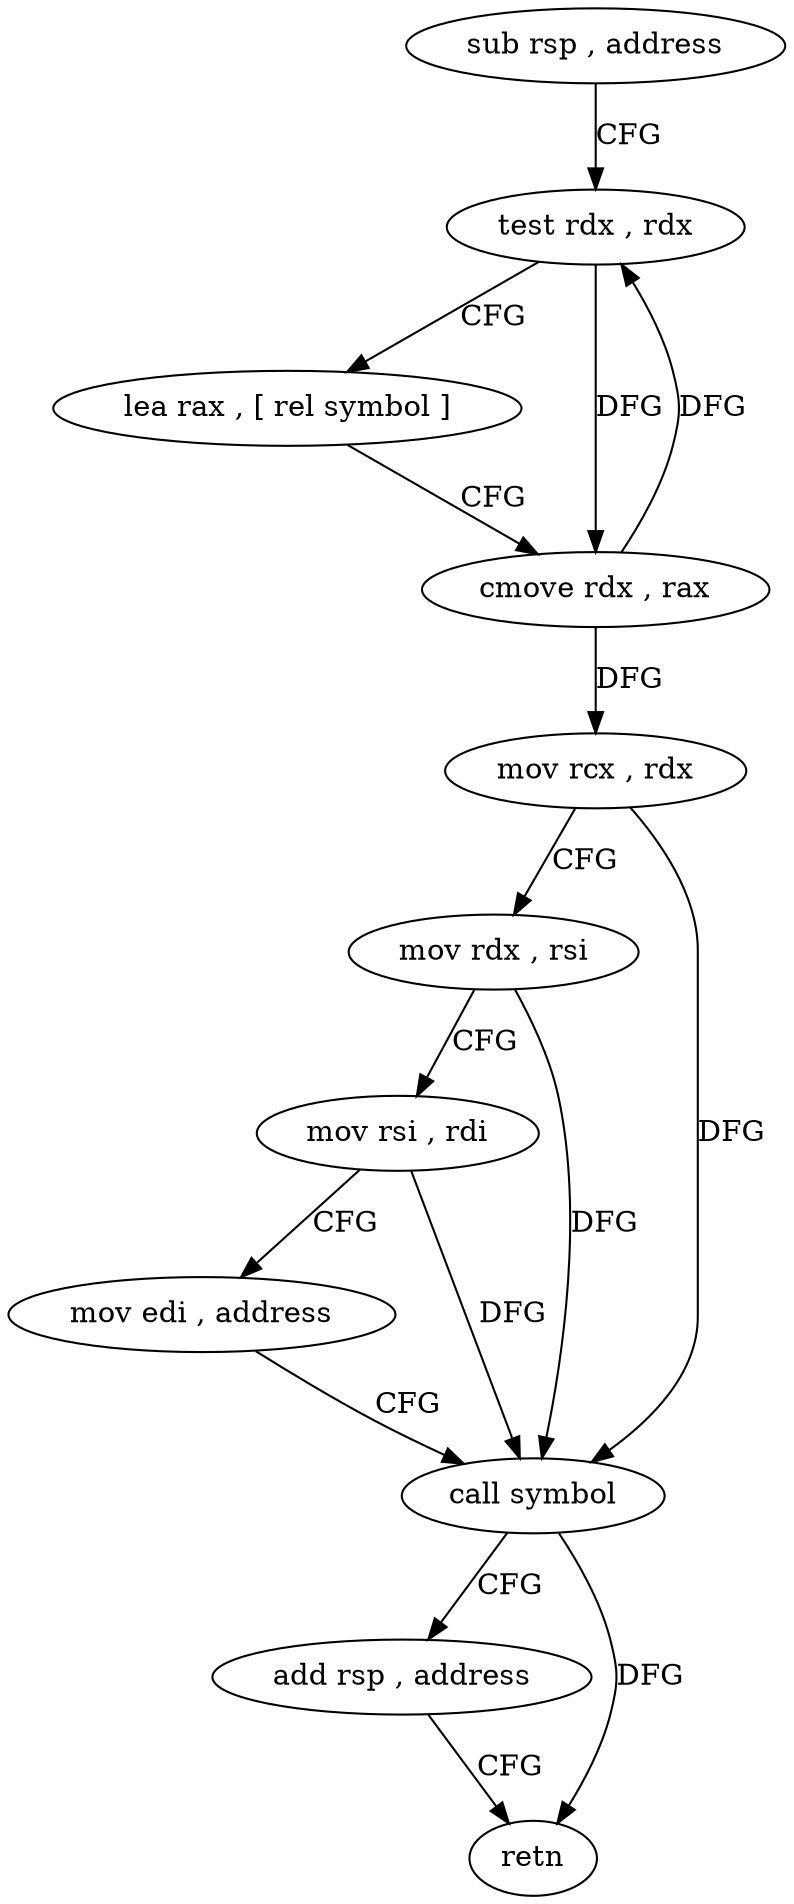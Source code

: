 digraph "func" {
"183538" [label = "sub rsp , address" ]
"183542" [label = "test rdx , rdx" ]
"183545" [label = "lea rax , [ rel symbol ]" ]
"183552" [label = "cmove rdx , rax" ]
"183556" [label = "mov rcx , rdx" ]
"183559" [label = "mov rdx , rsi" ]
"183562" [label = "mov rsi , rdi" ]
"183565" [label = "mov edi , address" ]
"183570" [label = "call symbol" ]
"183575" [label = "add rsp , address" ]
"183579" [label = "retn" ]
"183538" -> "183542" [ label = "CFG" ]
"183542" -> "183545" [ label = "CFG" ]
"183542" -> "183552" [ label = "DFG" ]
"183545" -> "183552" [ label = "CFG" ]
"183552" -> "183556" [ label = "DFG" ]
"183552" -> "183542" [ label = "DFG" ]
"183556" -> "183559" [ label = "CFG" ]
"183556" -> "183570" [ label = "DFG" ]
"183559" -> "183562" [ label = "CFG" ]
"183559" -> "183570" [ label = "DFG" ]
"183562" -> "183565" [ label = "CFG" ]
"183562" -> "183570" [ label = "DFG" ]
"183565" -> "183570" [ label = "CFG" ]
"183570" -> "183575" [ label = "CFG" ]
"183570" -> "183579" [ label = "DFG" ]
"183575" -> "183579" [ label = "CFG" ]
}
